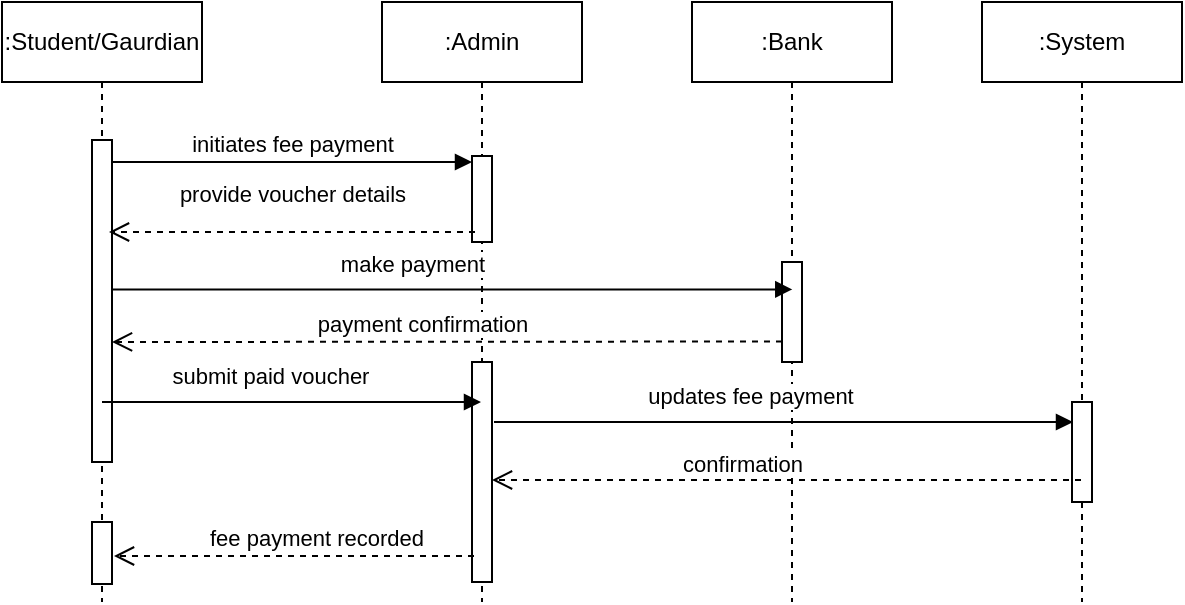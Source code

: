 <mxfile version="22.0.2" type="device">
  <diagram name="Page-1" id="2YBvvXClWsGukQMizWep">
    <mxGraphModel dx="767" dy="449" grid="1" gridSize="10" guides="1" tooltips="1" connect="1" arrows="1" fold="1" page="1" pageScale="1" pageWidth="850" pageHeight="1100" math="0" shadow="0">
      <root>
        <mxCell id="0" />
        <mxCell id="1" parent="0" />
        <mxCell id="aM9ryv3xv72pqoxQDRHE-5" value=":Admin" style="shape=umlLifeline;perimeter=lifelinePerimeter;whiteSpace=wrap;html=1;container=0;dropTarget=0;collapsible=0;recursiveResize=0;outlineConnect=0;portConstraint=eastwest;newEdgeStyle={&quot;edgeStyle&quot;:&quot;elbowEdgeStyle&quot;,&quot;elbow&quot;:&quot;vertical&quot;,&quot;curved&quot;:0,&quot;rounded&quot;:0};" parent="1" vertex="1">
          <mxGeometry x="220" y="40" width="100" height="300" as="geometry" />
        </mxCell>
        <mxCell id="aM9ryv3xv72pqoxQDRHE-6" value="" style="html=1;points=[];perimeter=orthogonalPerimeter;outlineConnect=0;targetShapes=umlLifeline;portConstraint=eastwest;newEdgeStyle={&quot;edgeStyle&quot;:&quot;elbowEdgeStyle&quot;,&quot;elbow&quot;:&quot;vertical&quot;,&quot;curved&quot;:0,&quot;rounded&quot;:0};" parent="aM9ryv3xv72pqoxQDRHE-5" vertex="1">
          <mxGeometry x="45" y="77" width="10" height="43" as="geometry" />
        </mxCell>
        <mxCell id="m06igTMnx7oIf_TWPxWL-19" value="" style="html=1;points=[];perimeter=orthogonalPerimeter;outlineConnect=0;targetShapes=umlLifeline;portConstraint=eastwest;newEdgeStyle={&quot;edgeStyle&quot;:&quot;elbowEdgeStyle&quot;,&quot;elbow&quot;:&quot;vertical&quot;,&quot;curved&quot;:0,&quot;rounded&quot;:0};" vertex="1" parent="aM9ryv3xv72pqoxQDRHE-5">
          <mxGeometry x="45" y="180" width="10" height="110" as="geometry" />
        </mxCell>
        <mxCell id="aM9ryv3xv72pqoxQDRHE-7" value="initiates fee payment" style="html=1;verticalAlign=bottom;endArrow=block;edgeStyle=elbowEdgeStyle;elbow=vertical;curved=0;rounded=0;" parent="1" source="m06igTMnx7oIf_TWPxWL-4" target="aM9ryv3xv72pqoxQDRHE-6" edge="1">
          <mxGeometry relative="1" as="geometry">
            <mxPoint x="95.0" y="120.0" as="sourcePoint" />
            <Array as="points">
              <mxPoint x="180" y="120" />
            </Array>
            <mxPoint as="offset" />
          </mxGeometry>
        </mxCell>
        <mxCell id="m06igTMnx7oIf_TWPxWL-1" value=":Bank" style="shape=umlLifeline;perimeter=lifelinePerimeter;whiteSpace=wrap;html=1;container=0;dropTarget=0;collapsible=0;recursiveResize=0;outlineConnect=0;portConstraint=eastwest;newEdgeStyle={&quot;edgeStyle&quot;:&quot;elbowEdgeStyle&quot;,&quot;elbow&quot;:&quot;vertical&quot;,&quot;curved&quot;:0,&quot;rounded&quot;:0};" vertex="1" parent="1">
          <mxGeometry x="375" y="40" width="100" height="300" as="geometry" />
        </mxCell>
        <mxCell id="m06igTMnx7oIf_TWPxWL-2" value="" style="html=1;points=[];perimeter=orthogonalPerimeter;outlineConnect=0;targetShapes=umlLifeline;portConstraint=eastwest;newEdgeStyle={&quot;edgeStyle&quot;:&quot;elbowEdgeStyle&quot;,&quot;elbow&quot;:&quot;vertical&quot;,&quot;curved&quot;:0,&quot;rounded&quot;:0};" vertex="1" parent="m06igTMnx7oIf_TWPxWL-1">
          <mxGeometry x="45" y="130" width="10" height="50" as="geometry" />
        </mxCell>
        <mxCell id="m06igTMnx7oIf_TWPxWL-3" value=":Student/Gaurdian" style="shape=umlLifeline;perimeter=lifelinePerimeter;whiteSpace=wrap;html=1;container=0;dropTarget=0;collapsible=0;recursiveResize=0;outlineConnect=0;portConstraint=eastwest;newEdgeStyle={&quot;edgeStyle&quot;:&quot;elbowEdgeStyle&quot;,&quot;elbow&quot;:&quot;vertical&quot;,&quot;curved&quot;:0,&quot;rounded&quot;:0};" vertex="1" parent="1">
          <mxGeometry x="30" y="40" width="100" height="300" as="geometry" />
        </mxCell>
        <mxCell id="m06igTMnx7oIf_TWPxWL-4" value="" style="html=1;points=[];perimeter=orthogonalPerimeter;outlineConnect=0;targetShapes=umlLifeline;portConstraint=eastwest;newEdgeStyle={&quot;edgeStyle&quot;:&quot;elbowEdgeStyle&quot;,&quot;elbow&quot;:&quot;vertical&quot;,&quot;curved&quot;:0,&quot;rounded&quot;:0};" vertex="1" parent="m06igTMnx7oIf_TWPxWL-3">
          <mxGeometry x="45" y="69" width="10" height="161" as="geometry" />
        </mxCell>
        <mxCell id="m06igTMnx7oIf_TWPxWL-8" value="" style="html=1;points=[];perimeter=orthogonalPerimeter;outlineConnect=0;targetShapes=umlLifeline;portConstraint=eastwest;newEdgeStyle={&quot;edgeStyle&quot;:&quot;elbowEdgeStyle&quot;,&quot;elbow&quot;:&quot;vertical&quot;,&quot;curved&quot;:0,&quot;rounded&quot;:0};" vertex="1" parent="m06igTMnx7oIf_TWPxWL-3">
          <mxGeometry x="45" y="260" width="10" height="31" as="geometry" />
        </mxCell>
        <mxCell id="m06igTMnx7oIf_TWPxWL-5" value="make payment" style="html=1;verticalAlign=bottom;endArrow=block;edgeStyle=elbowEdgeStyle;elbow=vertical;curved=0;rounded=0;" edge="1" parent="1">
          <mxGeometry x="-0.117" y="4" relative="1" as="geometry">
            <mxPoint x="85.0" y="183.69" as="sourcePoint" />
            <Array as="points">
              <mxPoint x="235.13" y="183.69" />
            </Array>
            <mxPoint x="425.13" y="183.69" as="targetPoint" />
            <mxPoint as="offset" />
          </mxGeometry>
        </mxCell>
        <mxCell id="m06igTMnx7oIf_TWPxWL-7" value="fee payment recorded" style="html=1;verticalAlign=bottom;endArrow=open;dashed=1;endSize=8;edgeStyle=elbowEdgeStyle;elbow=vertical;curved=0;rounded=0;" edge="1" parent="1">
          <mxGeometry x="-0.118" relative="1" as="geometry">
            <mxPoint x="86" y="317" as="targetPoint" />
            <Array as="points">
              <mxPoint x="191" y="317" />
            </Array>
            <mxPoint x="266" y="317" as="sourcePoint" />
            <mxPoint as="offset" />
          </mxGeometry>
        </mxCell>
        <mxCell id="m06igTMnx7oIf_TWPxWL-10" value="payment confirmation" style="html=1;verticalAlign=bottom;endArrow=open;dashed=1;endSize=8;edgeStyle=elbowEdgeStyle;elbow=vertical;curved=0;rounded=0;" edge="1" parent="1">
          <mxGeometry x="0.075" relative="1" as="geometry">
            <mxPoint x="85.0" y="209.75" as="targetPoint" />
            <Array as="points" />
            <mxPoint x="420" y="209.75" as="sourcePoint" />
            <mxPoint as="offset" />
          </mxGeometry>
        </mxCell>
        <mxCell id="m06igTMnx7oIf_TWPxWL-15" value=":System" style="shape=umlLifeline;perimeter=lifelinePerimeter;whiteSpace=wrap;html=1;container=0;dropTarget=0;collapsible=0;recursiveResize=0;outlineConnect=0;portConstraint=eastwest;newEdgeStyle={&quot;edgeStyle&quot;:&quot;elbowEdgeStyle&quot;,&quot;elbow&quot;:&quot;vertical&quot;,&quot;curved&quot;:0,&quot;rounded&quot;:0};" vertex="1" parent="1">
          <mxGeometry x="520" y="40" width="100" height="300" as="geometry" />
        </mxCell>
        <mxCell id="m06igTMnx7oIf_TWPxWL-16" value="" style="html=1;points=[];perimeter=orthogonalPerimeter;outlineConnect=0;targetShapes=umlLifeline;portConstraint=eastwest;newEdgeStyle={&quot;edgeStyle&quot;:&quot;elbowEdgeStyle&quot;,&quot;elbow&quot;:&quot;vertical&quot;,&quot;curved&quot;:0,&quot;rounded&quot;:0};" vertex="1" parent="m06igTMnx7oIf_TWPxWL-15">
          <mxGeometry x="45" y="200" width="10" height="50" as="geometry" />
        </mxCell>
        <mxCell id="m06igTMnx7oIf_TWPxWL-17" value="provide voucher details" style="html=1;verticalAlign=bottom;endArrow=open;dashed=1;endSize=8;edgeStyle=elbowEdgeStyle;elbow=vertical;curved=0;rounded=0;entryX=0.565;entryY=0.337;entryDx=0;entryDy=0;entryPerimeter=0;" edge="1" parent="1">
          <mxGeometry x="-0.003" y="-10" relative="1" as="geometry">
            <mxPoint x="83.5" y="155.1" as="targetPoint" />
            <Array as="points" />
            <mxPoint x="266.5" y="155" as="sourcePoint" />
            <mxPoint as="offset" />
          </mxGeometry>
        </mxCell>
        <mxCell id="m06igTMnx7oIf_TWPxWL-20" value="submit paid voucher" style="html=1;verticalAlign=bottom;endArrow=block;edgeStyle=elbowEdgeStyle;elbow=vertical;curved=0;rounded=0;" edge="1" parent="1" source="m06igTMnx7oIf_TWPxWL-3" target="aM9ryv3xv72pqoxQDRHE-5">
          <mxGeometry x="-0.117" y="4" relative="1" as="geometry">
            <mxPoint x="80" y="240" as="sourcePoint" />
            <Array as="points">
              <mxPoint x="180" y="240" />
            </Array>
            <mxPoint x="435.13" y="193.69" as="targetPoint" />
            <mxPoint as="offset" />
          </mxGeometry>
        </mxCell>
        <mxCell id="m06igTMnx7oIf_TWPxWL-21" value="updates fee payment" style="html=1;verticalAlign=bottom;endArrow=block;edgeStyle=elbowEdgeStyle;elbow=vertical;curved=0;rounded=0;" edge="1" parent="1">
          <mxGeometry x="-0.117" y="4" relative="1" as="geometry">
            <mxPoint x="276" y="250" as="sourcePoint" />
            <Array as="points">
              <mxPoint x="416" y="250" />
            </Array>
            <mxPoint x="565.5" y="250" as="targetPoint" />
            <mxPoint as="offset" />
          </mxGeometry>
        </mxCell>
        <mxCell id="m06igTMnx7oIf_TWPxWL-22" value="confirmation" style="html=1;verticalAlign=bottom;endArrow=open;dashed=1;endSize=8;edgeStyle=elbowEdgeStyle;elbow=vertical;curved=0;rounded=0;" edge="1" parent="1">
          <mxGeometry x="0.151" y="1" relative="1" as="geometry">
            <mxPoint x="275.0" y="279" as="targetPoint" />
            <Array as="points">
              <mxPoint x="450" y="279" />
            </Array>
            <mxPoint x="569.5" y="279" as="sourcePoint" />
            <mxPoint as="offset" />
          </mxGeometry>
        </mxCell>
      </root>
    </mxGraphModel>
  </diagram>
</mxfile>

